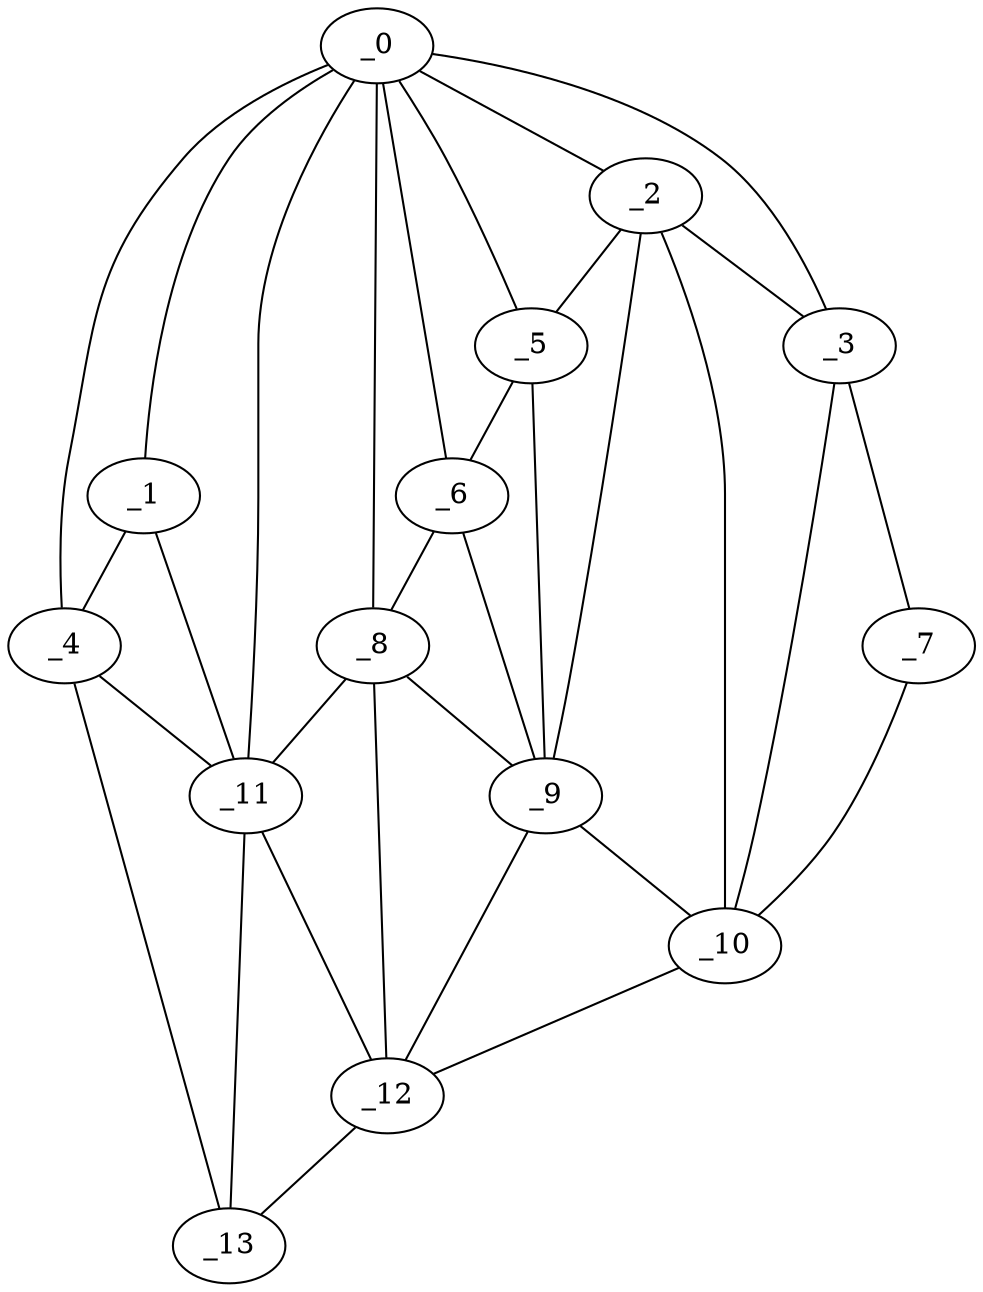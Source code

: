 graph "obj22__75.gxl" {
	_0	 [x=49,
		y=33];
	_1	 [x=50,
		y=25];
	_0 -- _1	 [valence=1];
	_2	 [x=50,
		y=104];
	_0 -- _2	 [valence=2];
	_3	 [x=50,
		y=117];
	_0 -- _3	 [valence=1];
	_4	 [x=51,
		y=6];
	_0 -- _4	 [valence=1];
	_5	 [x=52,
		y=79];
	_0 -- _5	 [valence=2];
	_6	 [x=54,
		y=72];
	_0 -- _6	 [valence=2];
	_8	 [x=56,
		y=59];
	_0 -- _8	 [valence=2];
	_11	 [x=79,
		y=18];
	_0 -- _11	 [valence=2];
	_1 -- _4	 [valence=2];
	_1 -- _11	 [valence=2];
	_2 -- _3	 [valence=1];
	_2 -- _5	 [valence=2];
	_9	 [x=56,
		y=87];
	_2 -- _9	 [valence=2];
	_10	 [x=68,
		y=124];
	_2 -- _10	 [valence=2];
	_7	 [x=54,
		y=122];
	_3 -- _7	 [valence=1];
	_3 -- _10	 [valence=1];
	_4 -- _11	 [valence=1];
	_13	 [x=81,
		y=8];
	_4 -- _13	 [valence=1];
	_5 -- _6	 [valence=2];
	_5 -- _9	 [valence=2];
	_6 -- _8	 [valence=1];
	_6 -- _9	 [valence=1];
	_7 -- _10	 [valence=1];
	_8 -- _9	 [valence=2];
	_8 -- _11	 [valence=2];
	_12	 [x=80,
		y=124];
	_8 -- _12	 [valence=2];
	_9 -- _10	 [valence=2];
	_9 -- _12	 [valence=1];
	_10 -- _12	 [valence=1];
	_11 -- _12	 [valence=1];
	_11 -- _13	 [valence=2];
	_12 -- _13	 [valence=1];
}
